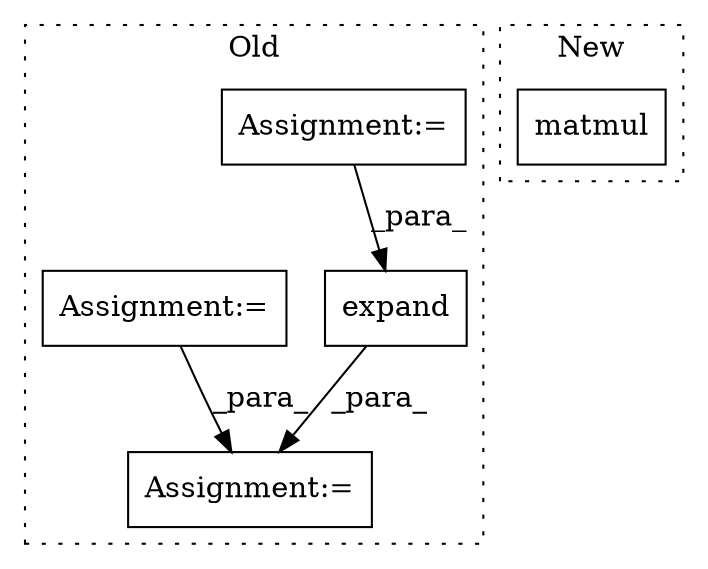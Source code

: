 digraph G {
subgraph cluster0 {
1 [label="expand" a="32" s="1563,1627" l="7,1" shape="box"];
3 [label="Assignment:=" a="7" s="1417" l="1" shape="box"];
4 [label="Assignment:=" a="7" s="1773" l="1" shape="box"];
5 [label="Assignment:=" a="7" s="1710" l="1" shape="box"];
label = "Old";
style="dotted";
}
subgraph cluster1 {
2 [label="matmul" a="32" s="1084,1127" l="7,1" shape="box"];
label = "New";
style="dotted";
}
1 -> 4 [label="_para_"];
3 -> 1 [label="_para_"];
5 -> 4 [label="_para_"];
}